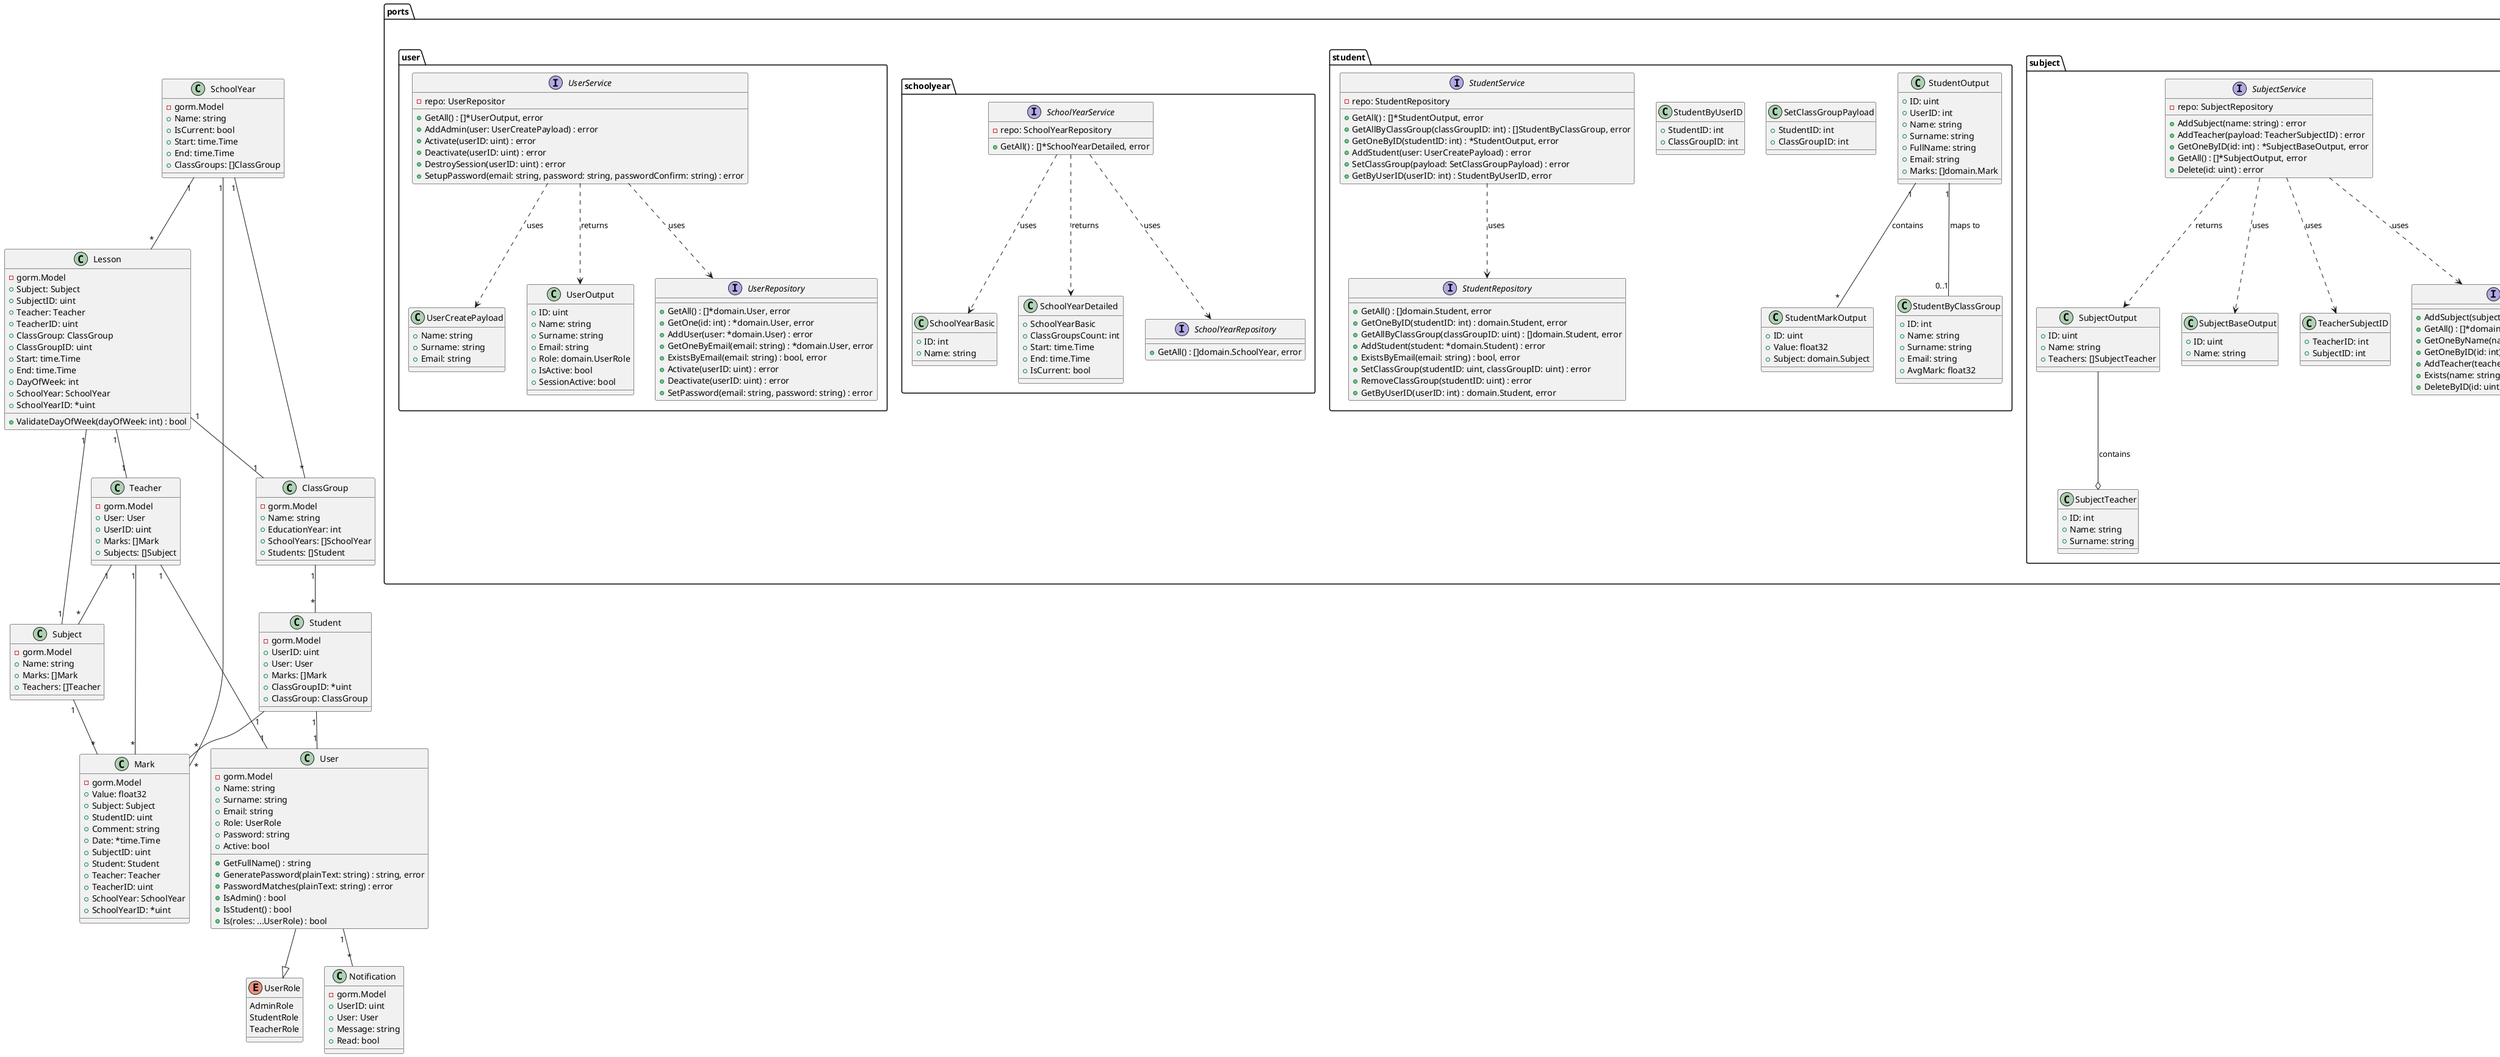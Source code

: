 @startuml

namespace ports.classgroup {

    class ClassGroupOutput {
        +ID: int
        +Name: string
        +StudentsCount: int
        +EducationYear: int
        +SchoolYears: []SchoolYearBasic
    }

    class AddClassGroupInput {
        +Name: string
    }

    class AddSubjectToClassGroupPayload {
        +SubjectID: int
        +ClassGroupID: int
    }

    class TeacherClassGroup {
        +TeacherID: int
        +ClassGroupID: int
    }

    class ClassGroupTeacher {
        +ID: int
        +Name: string
        +Surname: string
        +Email: string
    }

    class TeacherSubjectClassgroupID {
        +ClassGroupID: int
        +TeacherID: int
        +SubjectID: int
    }

    class TeacherSubject {
        +Teacher: TeacherBaseOutput
        +Subject: SubjectBaseOutput
    }

    interface ClassGroupRepository {
        +GetAll() : []domain.ClassGroup, error
        +GetOneByID(id: int) : domain.ClassGroup, error
        +AddClassGroup(classGroup: *domain.ClassGroup) : error
        +AddSubject(classGroupID: int, subjectID: int) : error
        +AddTeacher(classGroupID: int, teacherID: int) : error
        +GetTeachers(classGroupID: int) : []domain.Teacher, error
        +GetTeachersWithSubject(classGroupID: int) : []struct {Teacher Subject}, error
        +Delete(classGroupID: int) : error
        +AddTeacherWithSubject(classGroupID: int, teacherID: int, subjectID: int) : error
    }

    interface ClassGroupService {
        -repo: ClassGroupRepository
        +GetAll() : []ClassGroupOutput, error
        +GetOneByID(id: int) : ClassGroupOutput, error
        +AddClassGroup(input: AddClassGroupInput) : error
        +AddSubject(input: AddSubjectToClassGroupPayload) : error
        +AddTeacher(input: TeacherClassGroup) : error
        +GetTeachers(classGroupID: int) : []ClassGroupTeacher, error
        +AddTeacherWithSubject(input: TeacherSubjectClassgroupID) : error
        +GetTeachersWithSubject(classGroupID: int) : []TeacherSubject, error
        +Delete(id: int) : error
    }

    ClassGroupService ..> ClassGroupRepository : uses
    ClassGroupService ..> ClassGroupOutput : returns
    ClassGroupService ..> AddClassGroupInput : uses
    ClassGroupService ..> TeacherClassGroup : uses
    ClassGroupService ..> ClassGroupTeacher : returns
    ClassGroupService ..> TeacherSubjectClassgroupID : uses
    ClassGroupService ..> TeacherSubject : returns
    ClassGroupService ..> AddSubjectToClassGroupPayload : uses

}

namespace ports.lesson {

    class CreateLessonPayload {
        +TeacherID: int
        +SubjectID: int
        +ClassGroupID: int
        +StartTime: string
        +EndTime: string
        +DayOfWeek: int
    }

    class ClassGroupLesson {
        +ID: int
        +Subject: string
        +Teacher: string
        +Start: string
        +End: string
        +DayOfWeek: int
    }

    interface LessonRepository {
        +Create(lesson: *domain.Lesson) : error
        +GetByClassGroup(classGroupID: int) : []*domain.Lesson, error
    }

    interface LessonService {
        -repo: LessonRepository
        +Create(payload: *CreateLessonPayload) : error
        +GetByClassGroup(classGroupID: int) : []*ClassGroupLesson, error
    }

    LessonService ..> LessonRepository : uses
    LessonService ..> ClassGroupLesson : returns
    LessonService ..> CreateLessonPayload : uses

}

namespace ports.mark {

    class MarkOutputSubject {
        +ID: int
        +Name: string
    }

    class MarkOutputTeacher {
        +ID: int
        +Name: string
        +Surname: string
    }

    class MarkOutput {
        +Comment: string
        +Value: float32
        +Subject: MarkOutputSubject
        +Teacher: MarkOutputTeacher
    }

    class SimpleMark {
        +ID: int
        +Value: float32
    }

    class MarkCreatePayload {
        +SubjectID: int
        +Value: float32
        +StudentID: int
        +TeacherID: int
        +Comment: string
        +Date: string
    }

    interface MarkRepository {
        +AddMark(mark: domain.Mark) : error
        +GetByStudent(studentID: int) : []domain.Mark, error
        +GetByClassGroup(classGroupID: int) : []domain.Mark, error
    }

    interface MarkService {
        -repo: MarkRepository
        +CalculateAverage(marks: []domain.Mark) : float32
        +GetByStudent(studentID: int) : []MarkOutput, error
        +GetByClassGroup(classGroupID: int) : []SimpleMark, error
        +CreateMark(payload: MarkCreatePayload) : error
    }

    MarkService ..> MarkRepository : uses
    MarkService ..> MarkOutput : returns
    MarkService ..> SimpleMark : returns
    MarkService ..> MarkCreatePayload : uses

}

namespace ports.notification {
    class Notification {
        +UserID: int
        +Message: string
        +Read: bool
        +CreatedAt: string
    }

    interface NotificationRepository {
        +CreateNotification(notification: domain.Notification) : error
        +GetNotificationsForUser(userID: int) : []domain.Notification, error
    }

    interface NotificationService {
        -repo: NotificationRepository
        -strategies: []NotificationStrategy
        +SendNotification(notificationType: string, notification: Notification) : error
        +GetNotificationsForUser(userID: int) : []Notification, error
    }

    interface NotificationStrategy {
        +SendNotification(n: Notification) : error
    }

    NotificationService ..> NotificationRepository : uses
    NotificationService ..> NotificationStrategy : uses
    NotificationStrategy ..> Notification : operates on

}

namespace ports.teacher {

    class TeacherBaseOutput {
        +ID: int
        +Name: string
        +Surname: string
        +Email: string
    }

    interface TeacherRepository {
        +GetAll() : []domain.Teacher, error
        +AddTeacher(teacher: domain.Teacher) : error
        +GetTeacherByUserID(id: int) : domain.Teacher, error
        +ExistsByEmail(email: string) : bool, error
        +GetAllByClassGroup(classGroupID: uint) : []domain.Teacher, error
    }

    interface TeacherService {
        -repo: TeacherRepository
        +GetAll() : []TeacherBaseOutput, error
        +AddTeacher(user: UserCreatePayload) : error
        +GetTeacherByUserID(id: int) : TeacherBaseOutput, error
        +GetAllByClassGroup(classGroupID: uint) : (commented)
    }

    TeacherService ..> TeacherBaseOutput : uses
    TeacherService ..> TeacherRepository : uses
}

namespace ports.subject {
    class SubjectTeacher {
        +ID: int
        +Name: string
        +Surname: string
    }

    class SubjectOutput {
        +ID: uint
        +Name: string
        +Teachers: []SubjectTeacher
    }

    class SubjectBaseOutput {
        +ID: uint
        +Name: string
    }

    class TeacherSubjectID {
        +TeacherID: int
        +SubjectID: int
    }

    interface SubjectRepository {
        +AddSubject(subject: *domain.Subject) : error
        +GetAll() : []*domain.Subject, error
        +GetOneByName(name: string) : *domain.Subject, error
        +GetOneByID(id: int) : domain.Subject, error
        +AddTeacher(teacherID: int, subjectID: int) : error
        +Exists(name: string) : bool, error
        +DeleteByID(id: uint) : error
    }

    interface SubjectService {
        -repo: SubjectRepository
        +AddSubject(name: string) : error
        +AddTeacher(payload: TeacherSubjectID) : error
        +GetOneByID(id: int) : *SubjectBaseOutput, error
        +GetAll() : []*SubjectOutput, error
        +Delete(id: uint) : error
    }

    SubjectOutput --o SubjectTeacher : contains
    SubjectService ..> TeacherSubjectID : uses
    SubjectService ..> SubjectBaseOutput : uses
    SubjectService ..> SubjectRepository : uses
    SubjectService ..> SubjectOutput : returns
}

namespace ports.student {

    class StudentOutput {
        +ID: uint
        +UserID: int
        +Name: string
        +Surname: string
        +FullName: string
        +Email: string
        +Marks: []domain.Mark
    }

    class StudentMarkOutput {
        +ID: uint
        +Value: float32
        +Subject: domain.Subject
    }

    class StudentByClassGroup {
        +ID: int
        +Name: string
        +Surname: string
        +Email: string
        +AvgMark: float32
    }

    class SetClassGroupPayload {
        +StudentID: int
        +ClassGroupID: int
    }

    class StudentByUserID {
        +StudentID: int
        +ClassGroupID: int
    }

    interface StudentRepository {
        +GetAll() : []domain.Student, error
        +GetOneByID(studentID: int) : domain.Student, error
        +GetAllByClassGroup(classGroupID: uint) : []domain.Student, error
        +AddStudent(student: *domain.Student) : error
        +ExistsByEmail(email: string) : bool, error
        +SetClassGroup(studentID: uint, classGroupID: uint) : error
        +RemoveClassGroup(studentID: uint) : error
        +GetByUserID(userID: int) : domain.Student, error
    }

    interface StudentService {
        -repo: StudentRepository
        +GetAll() : []*StudentOutput, error
        +GetAllByClassGroup(classGroupID: int) : []StudentByClassGroup, error
        +GetOneByID(studentID: int) : *StudentOutput, error
        '+GetMarks(studentID: int) : []*StudentMarkOutput, error' (commented)
        +AddStudent(user: UserCreatePayload) : error
        +SetClassGroup(payload: SetClassGroupPayload) : error
        +GetByUserID(userID: int) : StudentByUserID, error
    }

    StudentService ..> StudentRepository : uses
    StudentOutput "1" -- "*" StudentMarkOutput : contains
    StudentOutput "1" -- "0..1" StudentByClassGroup : maps to

}

namespace ports.schoolyear {

    class SchoolYearBasic {
        +ID: int
        +Name: string
    }

    class SchoolYearDetailed {
        +SchoolYearBasic
        +ClassGroupsCount: int
        +Start: time.Time
        +End: time.Time
        +IsCurrent: bool
    }

    interface SchoolYearRepository {
        +GetAll() : []domain.SchoolYear, error
    }

    interface SchoolYearService {
        -repo: SchoolYearRepository
        +GetAll() : []*SchoolYearDetailed, error
    }

    SchoolYearService ..> SchoolYearRepository : uses
    SchoolYearService ..> SchoolYearDetailed : returns
    SchoolYearService ..> SchoolYearBasic : uses
}

namespace ports.user {
    class UserCreatePayload {
        +Name: string
        +Surname: string
        +Email: string
    }

    class UserOutput {
        +ID: uint
        +Name: string
        +Surname: string
        +Email: string
        +Role: domain.UserRole
        +IsActive: bool
        +SessionActive: bool
    }

    interface UserRepository {
        +GetAll() : []*domain.User, error
        +GetOne(id: int) : *domain.User, error
        +AddUser(user: *domain.User) : error
        +GetOneByEmail(email: string) : *domain.User, error
        +ExistsByEmail(email: string) : bool, error
        +Activate(userID: uint) : error
        +Deactivate(userID: uint) : error
        +SetPassword(email: string, password: string) : error
        '// IsActive(user: *domain.User) : bool' (commented)
    }

    interface UserService {
        -repo: UserRepositor
        +GetAll() : []*UserOutput, error
        +AddAdmin(user: UserCreatePayload) : error
        +Activate(userID: uint) : error
        +Deactivate(userID: uint) : error
        +DestroySession(userID: uint) : error
        +SetupPassword(email: string, password: string, passwordConfirm: string) : error
    }

    UserService ..> UserRepository : uses
    UserService ..> UserCreatePayload : uses
    UserService ..> UserOutput : returns

}

class ClassGroup {
    -gorm.Model
    +Name: string
    +EducationYear: int
    +SchoolYears: []SchoolYear
    +Students: []Student
}

class SchoolYear {
    -gorm.Model
    +Name: string
    +IsCurrent: bool
    +Start: time.Time
    +End: time.Time
    +ClassGroups: []ClassGroup
}

class Student {
    -gorm.Model
    +UserID: uint
    +User: User
    +Marks: []Mark
    +ClassGroupID: *uint
    +ClassGroup: ClassGroup
}

class Mark {
    -gorm.Model
    +Value: float32
    +Subject: Subject
    +StudentID: uint
    +Comment: string
    +Date: *time.Time
    +SubjectID: uint
    +Student: Student
    +Teacher: Teacher
    +TeacherID: uint
    +SchoolYear: SchoolYear
    +SchoolYearID: *uint
}

class Subject {
    -gorm.Model
    +Name: string
    +Marks: []Mark
    +Teachers: []Teacher
}

class Teacher {
    -gorm.Model
    +User: User
    +UserID: uint
    +Marks: []Mark
    +Subjects: []Subject
}

class User {
    -gorm.Model
    +Name: string
    +Surname: string
    +Email: string
    +Role: UserRole
    +Password: string
    +Active: bool
    +GetFullName() : string
    +GeneratePassword(plainText: string) : string, error
    +PasswordMatches(plainText: string) : error
    +IsAdmin() : bool
    +IsStudent() : bool
    +Is(roles: ...UserRole) : bool
}

enum UserRole {
    AdminRole
    StudentRole
    TeacherRole
}

class Lesson {
    -gorm.Model
    +Subject: Subject
    +SubjectID: uint
    +Teacher: Teacher
    +TeacherID: uint
    +ClassGroup: ClassGroup
    +ClassGroupID: uint
    +Start: time.Time
    +End: time.Time
    +DayOfWeek: int
    +SchoolYear: SchoolYear
    +SchoolYearID: *uint
    +ValidateDayOfWeek(dayOfWeek: int) : bool
}

class Notification {
    -gorm.Model
    +UserID: uint
    +User: User
    +Message: string
    +Read: bool
}

ClassGroup "1" -- "*" Student
SchoolYear "1" -- "*" ClassGroup
SchoolYear "1" -- "*" Mark
SchoolYear "1" -- "*" Lesson
Student "1" -- "1" User
Student "1" -- "*" Mark
Subject "1" -- "*" Mark
Teacher "1" -- "1" User
Teacher "1" -- "*" Mark
Teacher "1" -- "*" Subject
User "1" -- "*" Notification
User --|> UserRole
Lesson "1" -- "1" Subject
Lesson "1" -- "1" Teacher
Lesson "1" -- "1" ClassGroup

@enduml